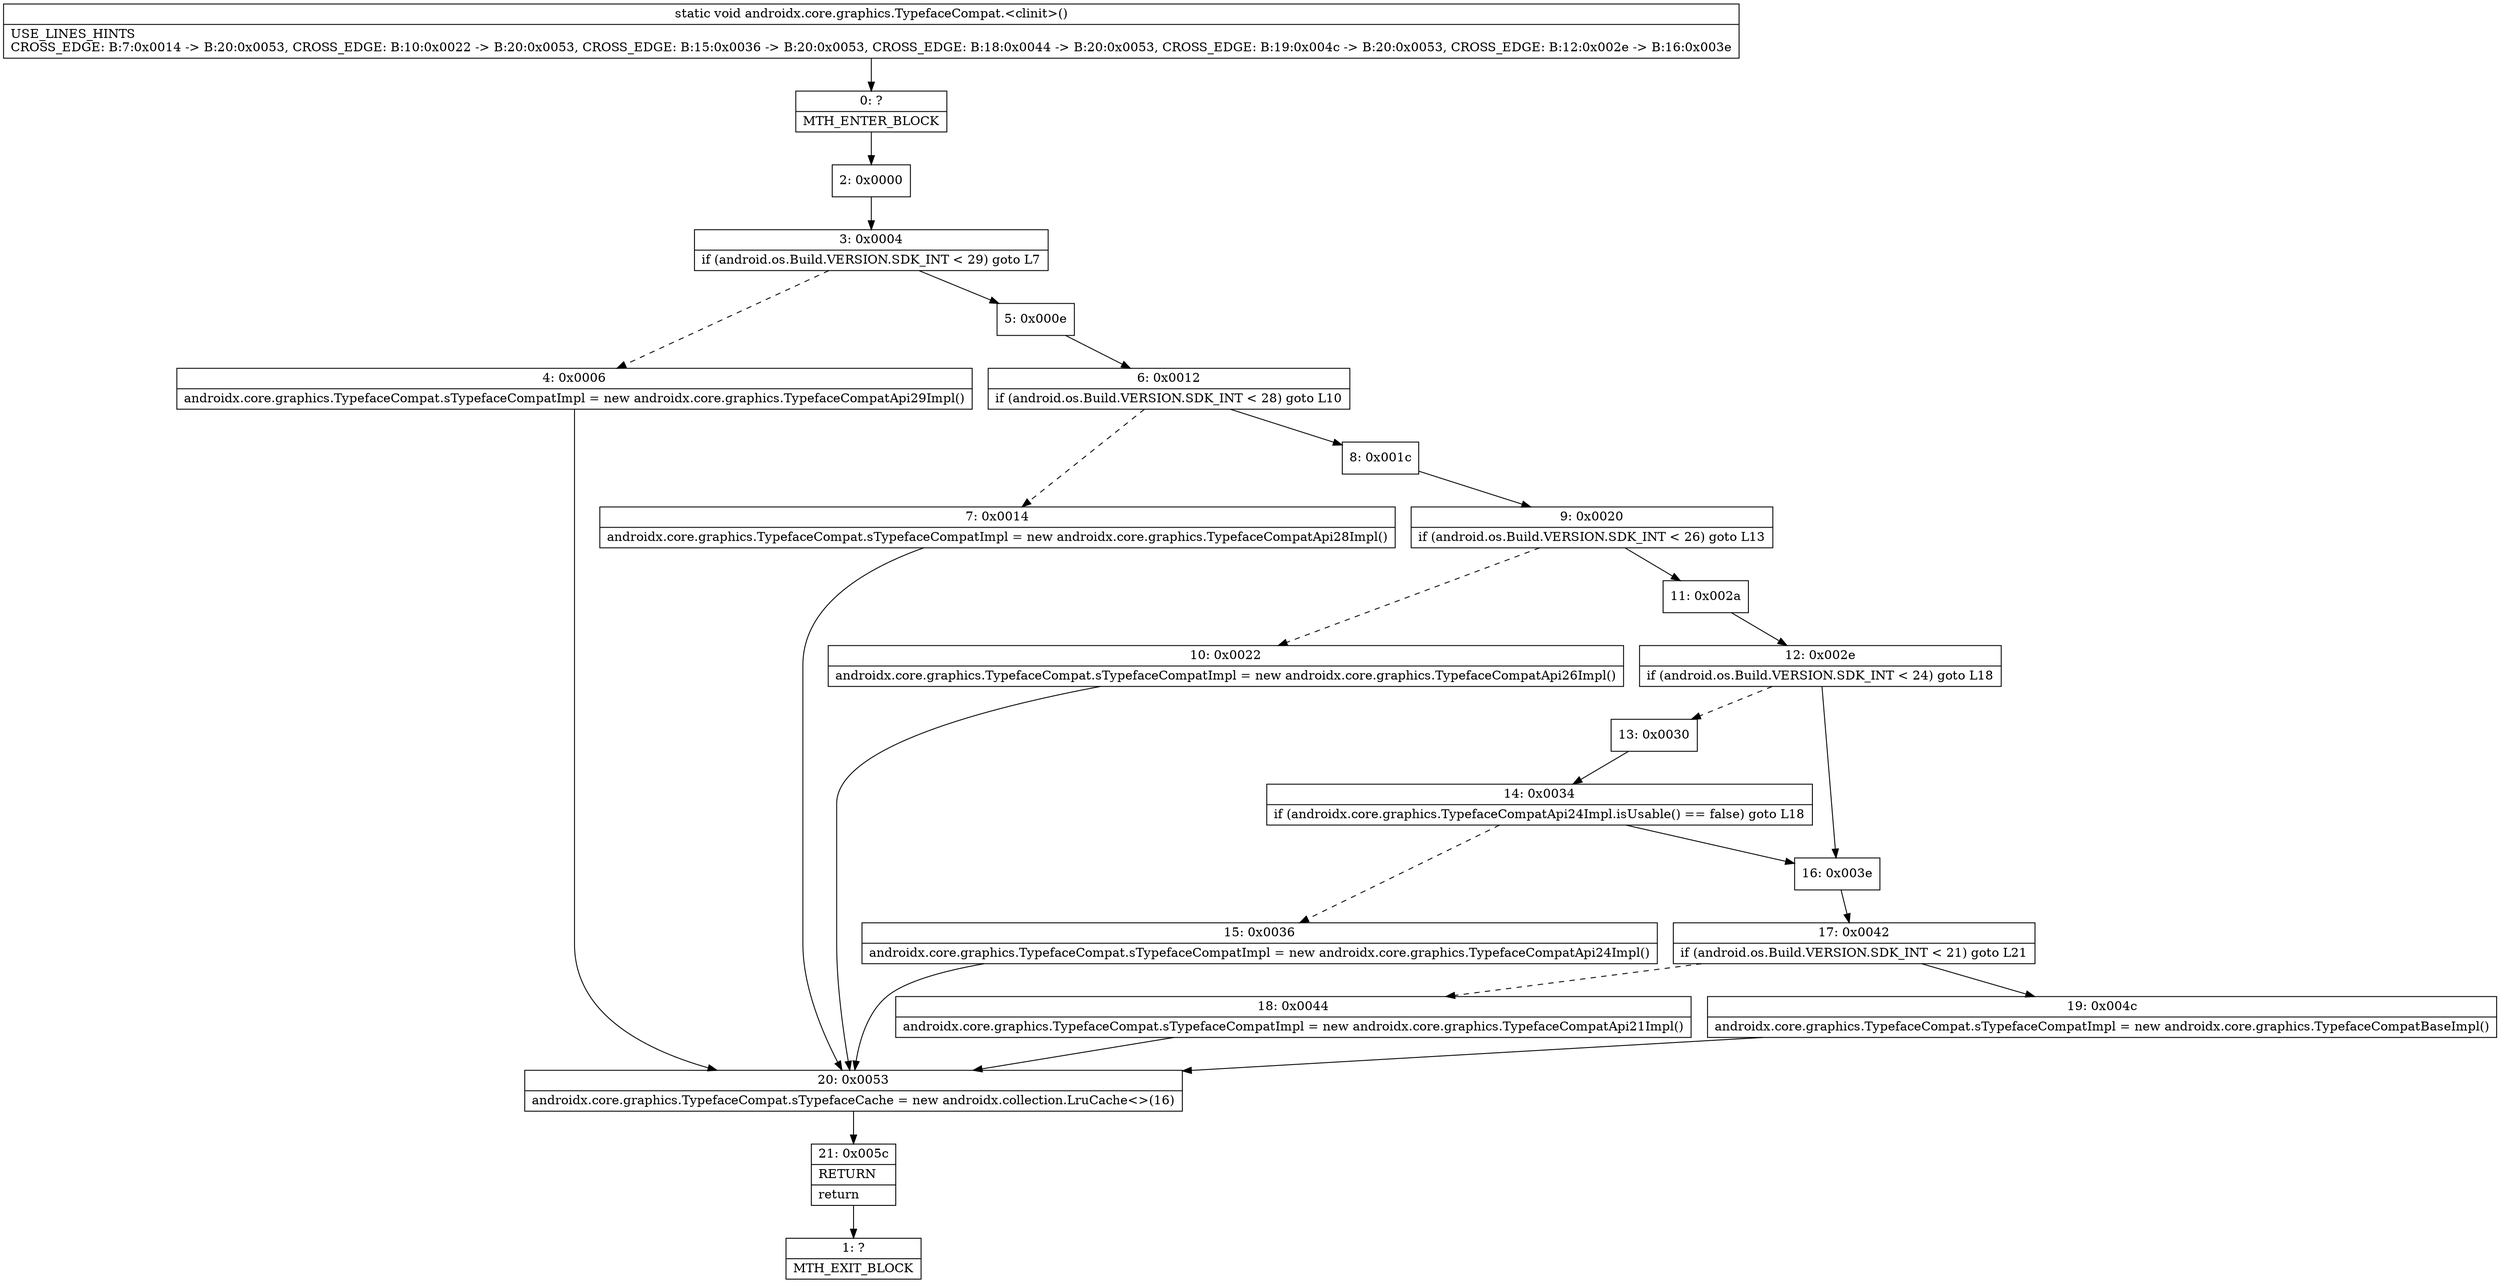 digraph "CFG forandroidx.core.graphics.TypefaceCompat.\<clinit\>()V" {
Node_0 [shape=record,label="{0\:\ ?|MTH_ENTER_BLOCK\l}"];
Node_2 [shape=record,label="{2\:\ 0x0000}"];
Node_3 [shape=record,label="{3\:\ 0x0004|if (android.os.Build.VERSION.SDK_INT \< 29) goto L7\l}"];
Node_4 [shape=record,label="{4\:\ 0x0006|androidx.core.graphics.TypefaceCompat.sTypefaceCompatImpl = new androidx.core.graphics.TypefaceCompatApi29Impl()\l}"];
Node_20 [shape=record,label="{20\:\ 0x0053|androidx.core.graphics.TypefaceCompat.sTypefaceCache = new androidx.collection.LruCache\<\>(16)\l}"];
Node_21 [shape=record,label="{21\:\ 0x005c|RETURN\l|return\l}"];
Node_1 [shape=record,label="{1\:\ ?|MTH_EXIT_BLOCK\l}"];
Node_5 [shape=record,label="{5\:\ 0x000e}"];
Node_6 [shape=record,label="{6\:\ 0x0012|if (android.os.Build.VERSION.SDK_INT \< 28) goto L10\l}"];
Node_7 [shape=record,label="{7\:\ 0x0014|androidx.core.graphics.TypefaceCompat.sTypefaceCompatImpl = new androidx.core.graphics.TypefaceCompatApi28Impl()\l}"];
Node_8 [shape=record,label="{8\:\ 0x001c}"];
Node_9 [shape=record,label="{9\:\ 0x0020|if (android.os.Build.VERSION.SDK_INT \< 26) goto L13\l}"];
Node_10 [shape=record,label="{10\:\ 0x0022|androidx.core.graphics.TypefaceCompat.sTypefaceCompatImpl = new androidx.core.graphics.TypefaceCompatApi26Impl()\l}"];
Node_11 [shape=record,label="{11\:\ 0x002a}"];
Node_12 [shape=record,label="{12\:\ 0x002e|if (android.os.Build.VERSION.SDK_INT \< 24) goto L18\l}"];
Node_13 [shape=record,label="{13\:\ 0x0030}"];
Node_14 [shape=record,label="{14\:\ 0x0034|if (androidx.core.graphics.TypefaceCompatApi24Impl.isUsable() == false) goto L18\l}"];
Node_15 [shape=record,label="{15\:\ 0x0036|androidx.core.graphics.TypefaceCompat.sTypefaceCompatImpl = new androidx.core.graphics.TypefaceCompatApi24Impl()\l}"];
Node_16 [shape=record,label="{16\:\ 0x003e}"];
Node_17 [shape=record,label="{17\:\ 0x0042|if (android.os.Build.VERSION.SDK_INT \< 21) goto L21\l}"];
Node_18 [shape=record,label="{18\:\ 0x0044|androidx.core.graphics.TypefaceCompat.sTypefaceCompatImpl = new androidx.core.graphics.TypefaceCompatApi21Impl()\l}"];
Node_19 [shape=record,label="{19\:\ 0x004c|androidx.core.graphics.TypefaceCompat.sTypefaceCompatImpl = new androidx.core.graphics.TypefaceCompatBaseImpl()\l}"];
MethodNode[shape=record,label="{static void androidx.core.graphics.TypefaceCompat.\<clinit\>()  | USE_LINES_HINTS\lCROSS_EDGE: B:7:0x0014 \-\> B:20:0x0053, CROSS_EDGE: B:10:0x0022 \-\> B:20:0x0053, CROSS_EDGE: B:15:0x0036 \-\> B:20:0x0053, CROSS_EDGE: B:18:0x0044 \-\> B:20:0x0053, CROSS_EDGE: B:19:0x004c \-\> B:20:0x0053, CROSS_EDGE: B:12:0x002e \-\> B:16:0x003e\l}"];
MethodNode -> Node_0;Node_0 -> Node_2;
Node_2 -> Node_3;
Node_3 -> Node_4[style=dashed];
Node_3 -> Node_5;
Node_4 -> Node_20;
Node_20 -> Node_21;
Node_21 -> Node_1;
Node_5 -> Node_6;
Node_6 -> Node_7[style=dashed];
Node_6 -> Node_8;
Node_7 -> Node_20;
Node_8 -> Node_9;
Node_9 -> Node_10[style=dashed];
Node_9 -> Node_11;
Node_10 -> Node_20;
Node_11 -> Node_12;
Node_12 -> Node_13[style=dashed];
Node_12 -> Node_16;
Node_13 -> Node_14;
Node_14 -> Node_15[style=dashed];
Node_14 -> Node_16;
Node_15 -> Node_20;
Node_16 -> Node_17;
Node_17 -> Node_18[style=dashed];
Node_17 -> Node_19;
Node_18 -> Node_20;
Node_19 -> Node_20;
}

